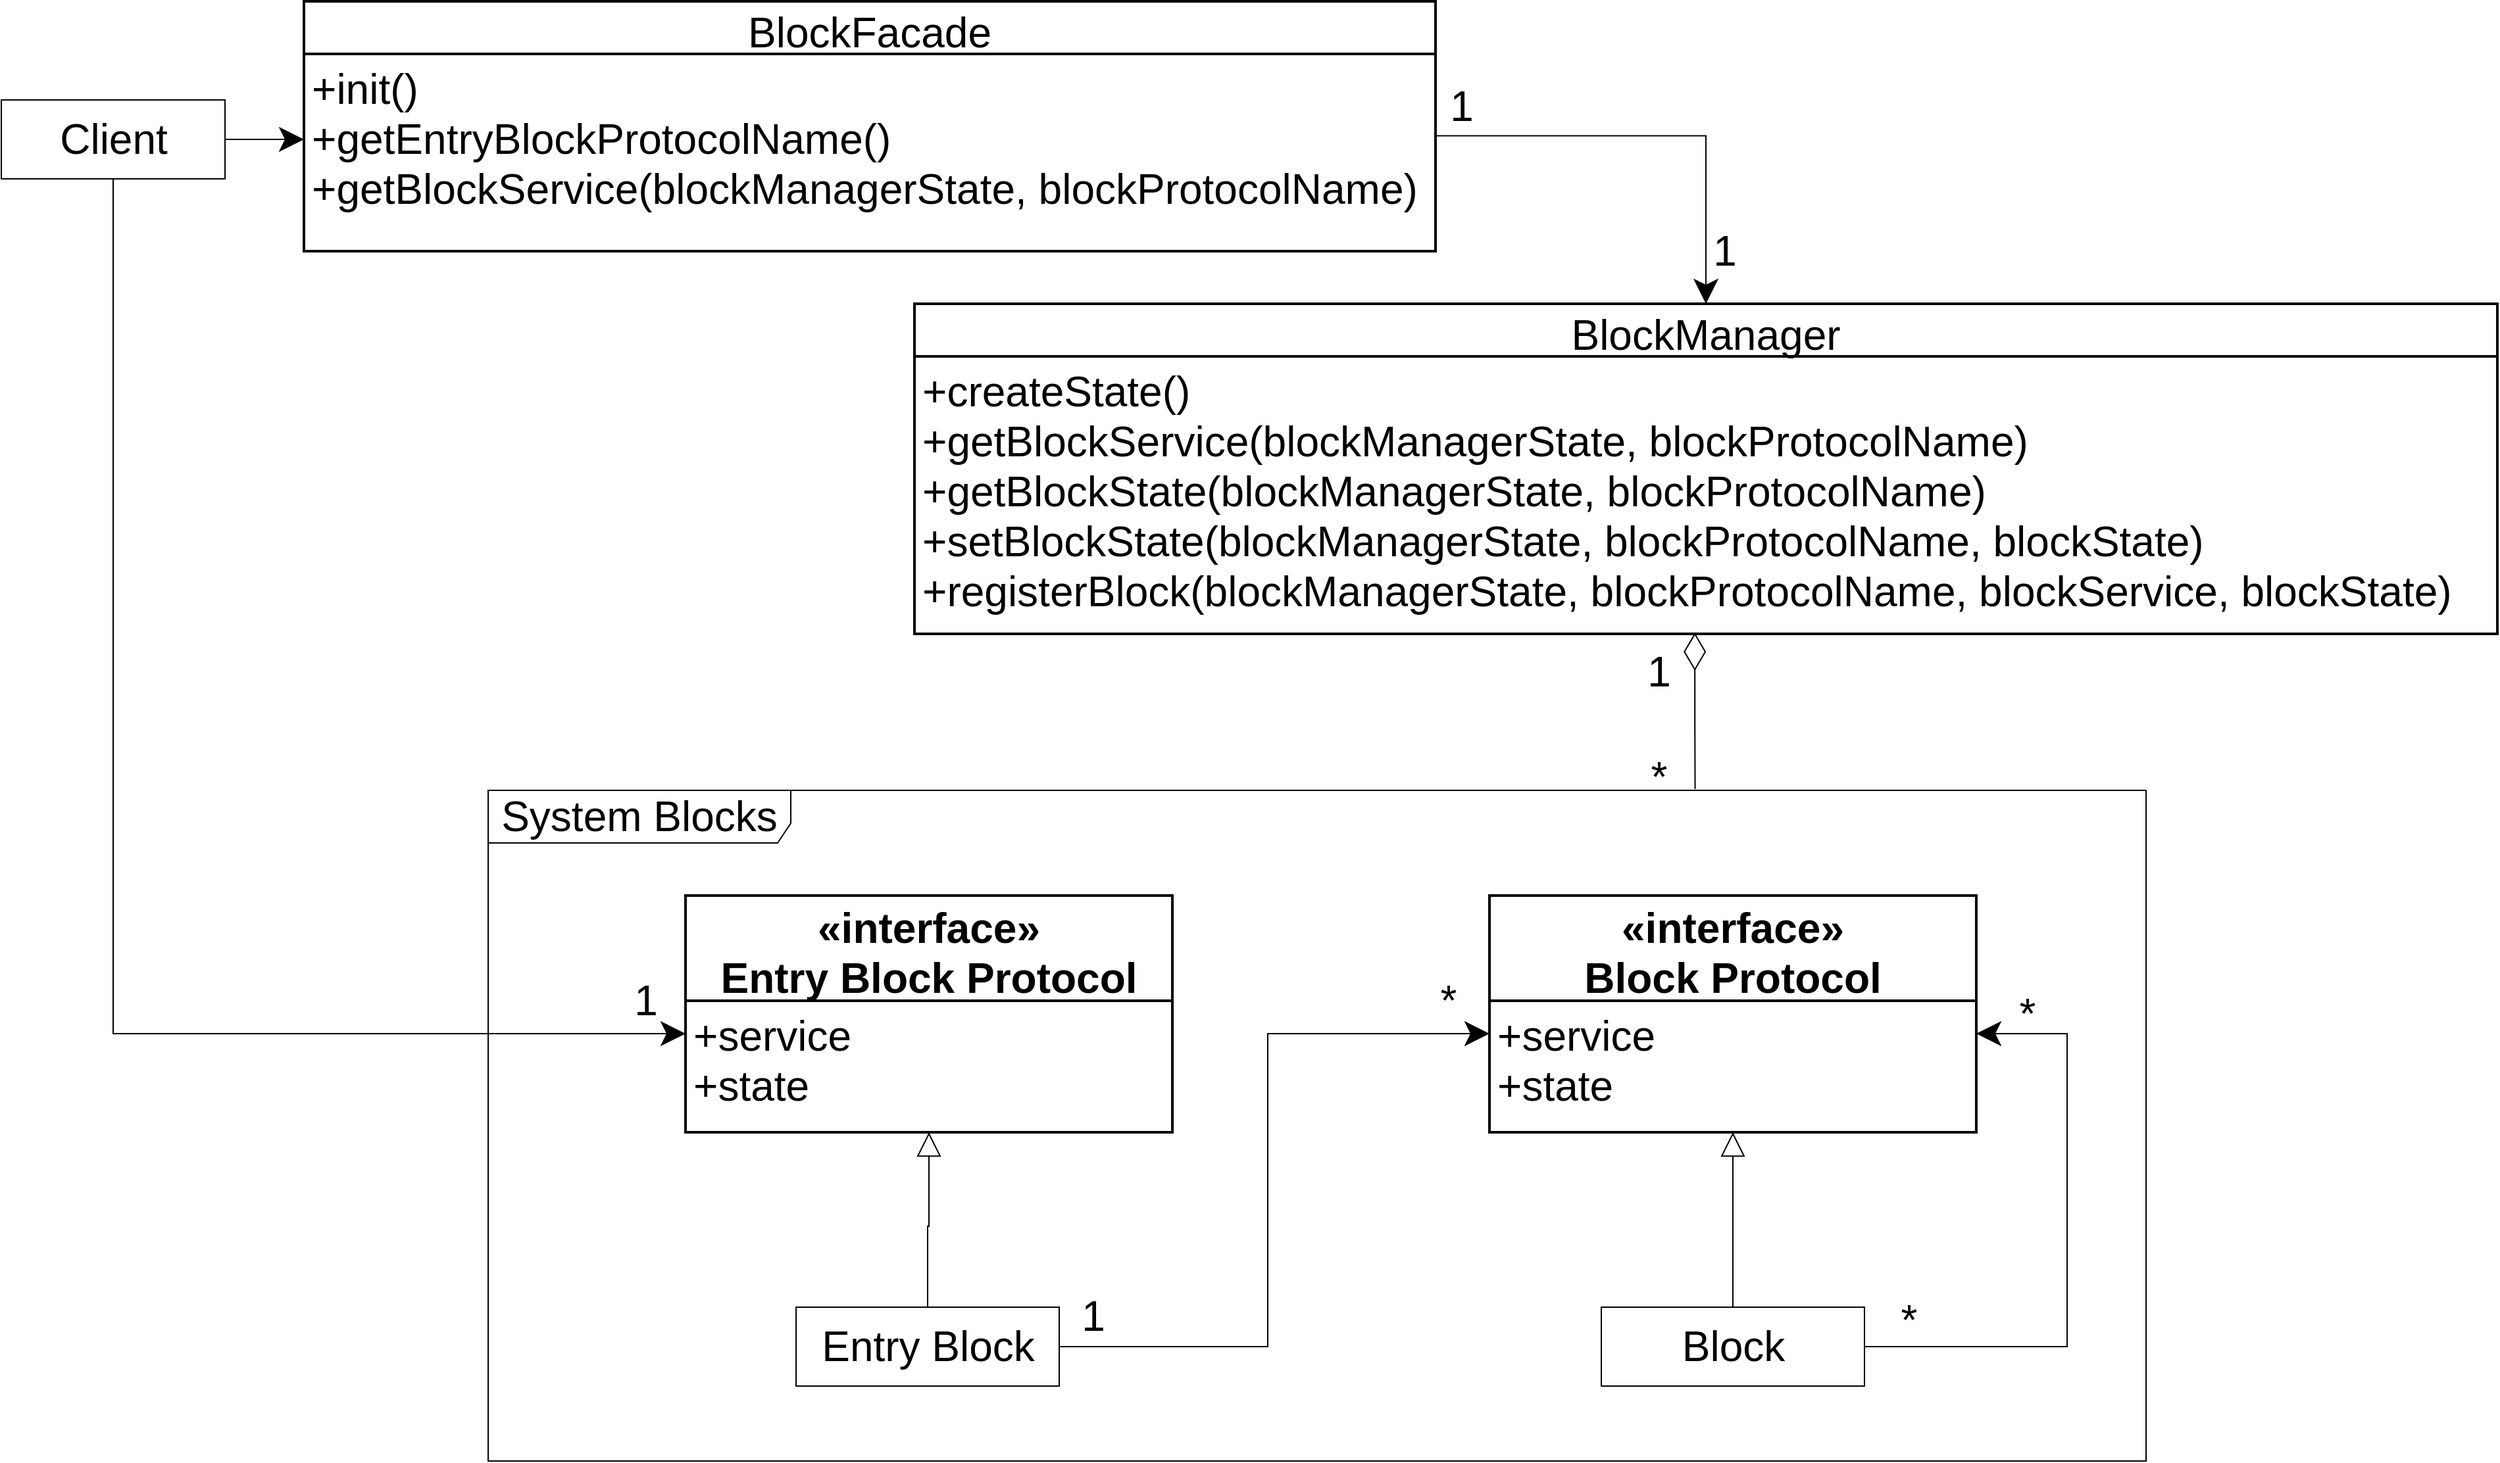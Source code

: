<mxfile version="14.6.13" type="device"><diagram id="ALCwJFILAu1DAOGFF905" name="第 1 页"><mxGraphModel dx="1385" dy="2873" grid="1" gridSize="10" guides="1" tooltips="1" connect="1" arrows="1" fold="1" page="1" pageScale="1" pageWidth="827" pageHeight="1169" math="0" shadow="0"><root><mxCell id="0"/><mxCell id="1" parent="0"/><mxCell id="eDqrBGI2B5t90ZsEx5oM-7" value="BlockFacade" style="swimlane;childLayout=stackLayout;horizontal=1;startSize=40;horizontalStack=0;rounded=0;fontSize=32;fontStyle=0;strokeWidth=2;resizeParent=0;resizeLast=1;shadow=0;dashed=0;align=center;" vertex="1" parent="1"><mxGeometry x="1120" y="-440" width="860" height="190" as="geometry"/></mxCell><mxCell id="eDqrBGI2B5t90ZsEx5oM-8" value="+init()&#10;+getEntryBlockProtocolName()&#10;+getBlockService(blockManagerState, blockProtocolName)&#10;" style="align=left;strokeColor=none;fillColor=none;spacingLeft=4;fontSize=32;verticalAlign=top;resizable=0;rotatable=0;part=1;" vertex="1" parent="eDqrBGI2B5t90ZsEx5oM-7"><mxGeometry y="40" width="860" height="150" as="geometry"/></mxCell><mxCell id="I42KeyaohWRokgYNXEUM-45" value="&lt;font style=&quot;font-size: 32px&quot;&gt;System Blocks&lt;/font&gt;" style="shape=umlFrame;whiteSpace=wrap;html=1;width=230;height=40;fontSize=32;" parent="1" vertex="1"><mxGeometry x="1260" y="160" width="1260" height="510" as="geometry"/></mxCell><mxCell id="I42KeyaohWRokgYNXEUM-46" style="edgeStyle=orthogonalEdgeStyle;rounded=0;orthogonalLoop=1;jettySize=auto;html=1;startSize=16;endSize=16;" parent="1" source="I42KeyaohWRokgYNXEUM-48" edge="1"><mxGeometry relative="1" as="geometry"><mxPoint x="1120" y="-335" as="targetPoint"/></mxGeometry></mxCell><mxCell id="I42KeyaohWRokgYNXEUM-47" style="edgeStyle=orthogonalEdgeStyle;rounded=0;orthogonalLoop=1;jettySize=auto;html=1;entryX=0;entryY=0.25;entryDx=0;entryDy=0;endArrow=classic;endFill=1;startSize=16;endSize=16;exitX=0.5;exitY=1;exitDx=0;exitDy=0;" parent="1" source="I42KeyaohWRokgYNXEUM-48" target="I42KeyaohWRokgYNXEUM-56" edge="1"><mxGeometry relative="1" as="geometry"/></mxCell><mxCell id="I42KeyaohWRokgYNXEUM-48" value="Client" style="html=1;fontSize=32;" parent="1" vertex="1"><mxGeometry x="890" y="-365.0" width="170" height="60" as="geometry"/></mxCell><mxCell id="I42KeyaohWRokgYNXEUM-49" style="edgeStyle=orthogonalEdgeStyle;rounded=0;orthogonalLoop=1;jettySize=auto;html=1;entryX=0.5;entryY=1;entryDx=0;entryDy=0;endArrow=block;endFill=0;endSize=16;startSize=16;" parent="1" source="I42KeyaohWRokgYNXEUM-52" target="I42KeyaohWRokgYNXEUM-56" edge="1"><mxGeometry relative="1" as="geometry"><mxPoint x="1575" y="370.0" as="targetPoint"/></mxGeometry></mxCell><mxCell id="I42KeyaohWRokgYNXEUM-50" style="edgeStyle=orthogonalEdgeStyle;rounded=0;orthogonalLoop=1;jettySize=auto;html=1;entryX=0;entryY=0.25;entryDx=0;entryDy=0;fontSize=32;endArrow=classic;endFill=1;endSize=16;startSize=16;" parent="1" source="I42KeyaohWRokgYNXEUM-52" target="I42KeyaohWRokgYNXEUM-62" edge="1"><mxGeometry relative="1" as="geometry"/></mxCell><mxCell id="I42KeyaohWRokgYNXEUM-52" value="Entry Block" style="html=1;fontSize=32;" parent="1" vertex="1"><mxGeometry x="1494" y="553" width="200" height="60" as="geometry"/></mxCell><mxCell id="I42KeyaohWRokgYNXEUM-55" value="«interface»&#10;Entry Block Protocol" style="swimlane;childLayout=stackLayout;horizontal=1;startSize=80;horizontalStack=0;rounded=0;fontSize=32;fontStyle=1;strokeWidth=2;resizeParent=0;resizeLast=1;shadow=0;dashed=0;align=center;" parent="1" vertex="1"><mxGeometry x="1410" y="240" width="370" height="180" as="geometry"/></mxCell><mxCell id="I42KeyaohWRokgYNXEUM-56" value="+service&#10;+state" style="align=left;strokeColor=none;fillColor=none;spacingLeft=4;fontSize=32;verticalAlign=top;resizable=0;rotatable=0;part=1;" parent="I42KeyaohWRokgYNXEUM-55" vertex="1"><mxGeometry y="80" width="370" height="100" as="geometry"/></mxCell><mxCell id="I42KeyaohWRokgYNXEUM-57" style="edgeStyle=orthogonalEdgeStyle;rounded=0;orthogonalLoop=1;jettySize=auto;html=1;entryX=0.5;entryY=1;entryDx=0;entryDy=0;fontSize=32;endArrow=block;endFill=0;endSize=16;startSize=16;" parent="1" source="I42KeyaohWRokgYNXEUM-60" target="I42KeyaohWRokgYNXEUM-62" edge="1"><mxGeometry relative="1" as="geometry"/></mxCell><mxCell id="I42KeyaohWRokgYNXEUM-82" style="edgeStyle=orthogonalEdgeStyle;rounded=0;orthogonalLoop=1;jettySize=auto;html=1;entryX=1;entryY=0.25;entryDx=0;entryDy=0;endSize=16;exitX=1;exitY=0.5;exitDx=0;exitDy=0;" parent="1" source="I42KeyaohWRokgYNXEUM-60" target="I42KeyaohWRokgYNXEUM-62" edge="1"><mxGeometry relative="1" as="geometry"><Array as="points"><mxPoint x="2460" y="583"/><mxPoint x="2460" y="345"/></Array></mxGeometry></mxCell><mxCell id="I42KeyaohWRokgYNXEUM-60" value="Block" style="html=1;fontSize=32;" parent="1" vertex="1"><mxGeometry x="2106" y="553" width="200" height="60" as="geometry"/></mxCell><mxCell id="I42KeyaohWRokgYNXEUM-61" value="«interface»&#10;Block Protocol" style="swimlane;childLayout=stackLayout;horizontal=1;startSize=80;horizontalStack=0;rounded=0;fontSize=32;fontStyle=1;strokeWidth=2;resizeParent=0;resizeLast=1;shadow=0;dashed=0;align=center;" parent="1" vertex="1"><mxGeometry x="2021" y="240" width="370" height="180" as="geometry"/></mxCell><mxCell id="I42KeyaohWRokgYNXEUM-62" value="+service&#10;+state" style="align=left;strokeColor=none;fillColor=none;spacingLeft=4;fontSize=32;verticalAlign=top;resizable=0;rotatable=0;part=1;" parent="I42KeyaohWRokgYNXEUM-61" vertex="1"><mxGeometry y="80" width="370" height="100" as="geometry"/></mxCell><mxCell id="I42KeyaohWRokgYNXEUM-78" style="edgeStyle=orthogonalEdgeStyle;rounded=0;orthogonalLoop=1;jettySize=auto;html=1;exitX=1;exitY=0.5;exitDx=0;exitDy=0;endSize=16;startSize=16;" parent="1" target="I42KeyaohWRokgYNXEUM-53" edge="1"><mxGeometry relative="1" as="geometry"><mxPoint x="1905.5" y="-335" as="sourcePoint"/></mxGeometry></mxCell><mxCell id="I42KeyaohWRokgYNXEUM-81" style="edgeStyle=orthogonalEdgeStyle;rounded=0;orthogonalLoop=1;jettySize=auto;html=1;endSize=26;startSize=26;endArrow=none;endFill=0;startArrow=diamondThin;startFill=0;exitX=0.493;exitY=0.996;exitDx=0;exitDy=0;entryX=0.728;entryY=-0.002;entryDx=0;entryDy=0;entryPerimeter=0;exitPerimeter=0;" parent="1" source="eDqrBGI2B5t90ZsEx5oM-6" target="I42KeyaohWRokgYNXEUM-45" edge="1"><mxGeometry relative="1" as="geometry"><mxPoint x="1513" y="100" as="targetPoint"/><mxPoint x="2176.5" y="31.0" as="sourcePoint"/></mxGeometry></mxCell><mxCell id="I42KeyaohWRokgYNXEUM-83" value="&lt;font style=&quot;font-size: 32px&quot;&gt;1&lt;/font&gt;" style="text;html=1;strokeColor=none;fillColor=none;align=center;verticalAlign=middle;whiteSpace=wrap;rounded=0;" parent="1" vertex="1"><mxGeometry x="2130" y="60" width="40" height="20" as="geometry"/></mxCell><mxCell id="I42KeyaohWRokgYNXEUM-84" value="&lt;font style=&quot;font-size: 32px&quot;&gt;*&lt;/font&gt;" style="text;html=1;strokeColor=none;fillColor=none;align=center;verticalAlign=middle;whiteSpace=wrap;rounded=0;" parent="1" vertex="1"><mxGeometry x="2130" y="140" width="40" height="20" as="geometry"/></mxCell><mxCell id="I42KeyaohWRokgYNXEUM-85" value="&lt;font style=&quot;font-size: 32px&quot;&gt;1&lt;/font&gt;" style="text;html=1;strokeColor=none;fillColor=none;align=center;verticalAlign=middle;whiteSpace=wrap;rounded=0;" parent="1" vertex="1"><mxGeometry x="1980" y="-370" width="40" height="20" as="geometry"/></mxCell><mxCell id="I42KeyaohWRokgYNXEUM-86" value="&lt;font style=&quot;font-size: 32px&quot;&gt;1&lt;/font&gt;" style="text;html=1;strokeColor=none;fillColor=none;align=center;verticalAlign=middle;whiteSpace=wrap;rounded=0;" parent="1" vertex="1"><mxGeometry x="2180" y="-260" width="40" height="20" as="geometry"/></mxCell><mxCell id="I42KeyaohWRokgYNXEUM-87" value="&lt;font style=&quot;font-size: 32px&quot;&gt;1&lt;/font&gt;" style="text;html=1;strokeColor=none;fillColor=none;align=center;verticalAlign=middle;whiteSpace=wrap;rounded=0;" parent="1" vertex="1"><mxGeometry x="1360" y="310" width="40" height="20" as="geometry"/></mxCell><mxCell id="I42KeyaohWRokgYNXEUM-88" value="&lt;font style=&quot;font-size: 32px&quot;&gt;1&lt;/font&gt;" style="text;html=1;strokeColor=none;fillColor=none;align=center;verticalAlign=middle;whiteSpace=wrap;rounded=0;" parent="1" vertex="1"><mxGeometry x="1700.0" y="550" width="40" height="20" as="geometry"/></mxCell><mxCell id="I42KeyaohWRokgYNXEUM-89" value="&lt;font style=&quot;font-size: 32px&quot;&gt;*&lt;/font&gt;" style="text;html=1;strokeColor=none;fillColor=none;align=center;verticalAlign=middle;whiteSpace=wrap;rounded=0;" parent="1" vertex="1"><mxGeometry x="1970.0" y="310" width="40" height="20" as="geometry"/></mxCell><mxCell id="I42KeyaohWRokgYNXEUM-90" value="&lt;font style=&quot;font-size: 32px&quot;&gt;*&lt;/font&gt;" style="text;html=1;strokeColor=none;fillColor=none;align=center;verticalAlign=middle;whiteSpace=wrap;rounded=0;" parent="1" vertex="1"><mxGeometry x="2320.0" y="553" width="40" height="20" as="geometry"/></mxCell><mxCell id="I42KeyaohWRokgYNXEUM-91" value="&lt;font style=&quot;font-size: 32px&quot;&gt;*&lt;/font&gt;" style="text;html=1;strokeColor=none;fillColor=none;align=center;verticalAlign=middle;whiteSpace=wrap;rounded=0;" parent="1" vertex="1"><mxGeometry x="2410.0" y="320" width="40" height="20" as="geometry"/></mxCell><mxCell id="eDqrBGI2B5t90ZsEx5oM-5" value="BlockManager" style="swimlane;childLayout=stackLayout;horizontal=1;startSize=40;horizontalStack=0;rounded=0;fontSize=32;fontStyle=0;strokeWidth=2;resizeParent=0;resizeLast=1;shadow=0;dashed=0;align=center;" vertex="1" parent="1"><mxGeometry x="1584" y="-210" width="1203" height="251" as="geometry"/></mxCell><mxCell id="eDqrBGI2B5t90ZsEx5oM-6" value="+createState()&#10;+getBlockService(blockManagerState, blockProtocolName)&#10;+getBlockState(blockManagerState, blockProtocolName)&#10;+setBlockState(blockManagerState, blockProtocolName, blockState)&#10;+registerBlock(blockManagerState, blockProtocolName, blockService, blockState)" style="align=left;strokeColor=none;fillColor=none;spacingLeft=4;fontSize=32;verticalAlign=top;resizable=0;rotatable=0;part=1;" vertex="1" parent="eDqrBGI2B5t90ZsEx5oM-5"><mxGeometry y="40" width="1203" height="211" as="geometry"/></mxCell><mxCell id="eDqrBGI2B5t90ZsEx5oM-9" style="edgeStyle=orthogonalEdgeStyle;rounded=0;orthogonalLoop=1;jettySize=auto;html=1;entryX=0.5;entryY=0;entryDx=0;entryDy=0;exitX=0.999;exitY=0.415;exitDx=0;exitDy=0;exitPerimeter=0;endSize=16;startSize=16;" edge="1" parent="1" source="eDqrBGI2B5t90ZsEx5oM-8" target="eDqrBGI2B5t90ZsEx5oM-5"><mxGeometry relative="1" as="geometry"><Array as="points"><mxPoint x="2186" y="-338"/></Array></mxGeometry></mxCell></root></mxGraphModel></diagram></mxfile>